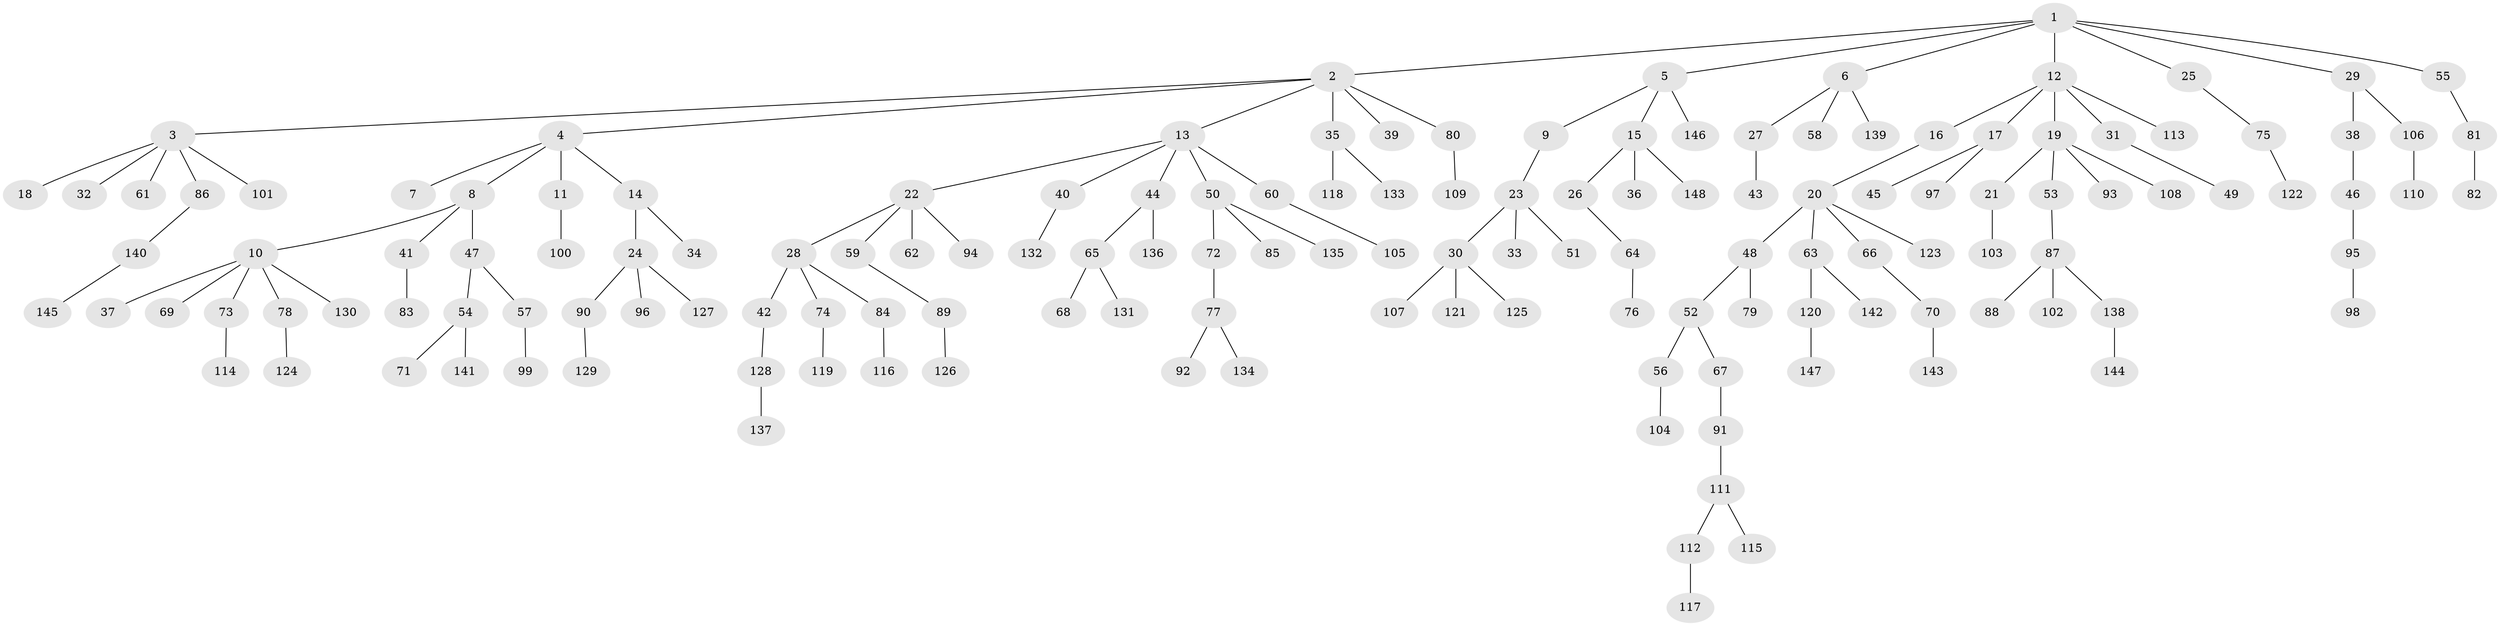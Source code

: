 // coarse degree distribution, {11: 0.009708737864077669, 6: 0.019417475728155338, 5: 0.019417475728155338, 4: 0.06796116504854369, 3: 0.0970873786407767, 2: 0.24271844660194175, 8: 0.009708737864077669, 1: 0.5339805825242718}
// Generated by graph-tools (version 1.1) at 2025/24/03/03/25 07:24:06]
// undirected, 148 vertices, 147 edges
graph export_dot {
graph [start="1"]
  node [color=gray90,style=filled];
  1;
  2;
  3;
  4;
  5;
  6;
  7;
  8;
  9;
  10;
  11;
  12;
  13;
  14;
  15;
  16;
  17;
  18;
  19;
  20;
  21;
  22;
  23;
  24;
  25;
  26;
  27;
  28;
  29;
  30;
  31;
  32;
  33;
  34;
  35;
  36;
  37;
  38;
  39;
  40;
  41;
  42;
  43;
  44;
  45;
  46;
  47;
  48;
  49;
  50;
  51;
  52;
  53;
  54;
  55;
  56;
  57;
  58;
  59;
  60;
  61;
  62;
  63;
  64;
  65;
  66;
  67;
  68;
  69;
  70;
  71;
  72;
  73;
  74;
  75;
  76;
  77;
  78;
  79;
  80;
  81;
  82;
  83;
  84;
  85;
  86;
  87;
  88;
  89;
  90;
  91;
  92;
  93;
  94;
  95;
  96;
  97;
  98;
  99;
  100;
  101;
  102;
  103;
  104;
  105;
  106;
  107;
  108;
  109;
  110;
  111;
  112;
  113;
  114;
  115;
  116;
  117;
  118;
  119;
  120;
  121;
  122;
  123;
  124;
  125;
  126;
  127;
  128;
  129;
  130;
  131;
  132;
  133;
  134;
  135;
  136;
  137;
  138;
  139;
  140;
  141;
  142;
  143;
  144;
  145;
  146;
  147;
  148;
  1 -- 2;
  1 -- 5;
  1 -- 6;
  1 -- 12;
  1 -- 25;
  1 -- 29;
  1 -- 55;
  2 -- 3;
  2 -- 4;
  2 -- 13;
  2 -- 35;
  2 -- 39;
  2 -- 80;
  3 -- 18;
  3 -- 32;
  3 -- 61;
  3 -- 86;
  3 -- 101;
  4 -- 7;
  4 -- 8;
  4 -- 11;
  4 -- 14;
  5 -- 9;
  5 -- 15;
  5 -- 146;
  6 -- 27;
  6 -- 58;
  6 -- 139;
  8 -- 10;
  8 -- 41;
  8 -- 47;
  9 -- 23;
  10 -- 37;
  10 -- 69;
  10 -- 73;
  10 -- 78;
  10 -- 130;
  11 -- 100;
  12 -- 16;
  12 -- 17;
  12 -- 19;
  12 -- 31;
  12 -- 113;
  13 -- 22;
  13 -- 40;
  13 -- 44;
  13 -- 50;
  13 -- 60;
  14 -- 24;
  14 -- 34;
  15 -- 26;
  15 -- 36;
  15 -- 148;
  16 -- 20;
  17 -- 45;
  17 -- 97;
  19 -- 21;
  19 -- 53;
  19 -- 93;
  19 -- 108;
  20 -- 48;
  20 -- 63;
  20 -- 66;
  20 -- 123;
  21 -- 103;
  22 -- 28;
  22 -- 59;
  22 -- 62;
  22 -- 94;
  23 -- 30;
  23 -- 33;
  23 -- 51;
  24 -- 90;
  24 -- 96;
  24 -- 127;
  25 -- 75;
  26 -- 64;
  27 -- 43;
  28 -- 42;
  28 -- 74;
  28 -- 84;
  29 -- 38;
  29 -- 106;
  30 -- 107;
  30 -- 121;
  30 -- 125;
  31 -- 49;
  35 -- 118;
  35 -- 133;
  38 -- 46;
  40 -- 132;
  41 -- 83;
  42 -- 128;
  44 -- 65;
  44 -- 136;
  46 -- 95;
  47 -- 54;
  47 -- 57;
  48 -- 52;
  48 -- 79;
  50 -- 72;
  50 -- 85;
  50 -- 135;
  52 -- 56;
  52 -- 67;
  53 -- 87;
  54 -- 71;
  54 -- 141;
  55 -- 81;
  56 -- 104;
  57 -- 99;
  59 -- 89;
  60 -- 105;
  63 -- 120;
  63 -- 142;
  64 -- 76;
  65 -- 68;
  65 -- 131;
  66 -- 70;
  67 -- 91;
  70 -- 143;
  72 -- 77;
  73 -- 114;
  74 -- 119;
  75 -- 122;
  77 -- 92;
  77 -- 134;
  78 -- 124;
  80 -- 109;
  81 -- 82;
  84 -- 116;
  86 -- 140;
  87 -- 88;
  87 -- 102;
  87 -- 138;
  89 -- 126;
  90 -- 129;
  91 -- 111;
  95 -- 98;
  106 -- 110;
  111 -- 112;
  111 -- 115;
  112 -- 117;
  120 -- 147;
  128 -- 137;
  138 -- 144;
  140 -- 145;
}
